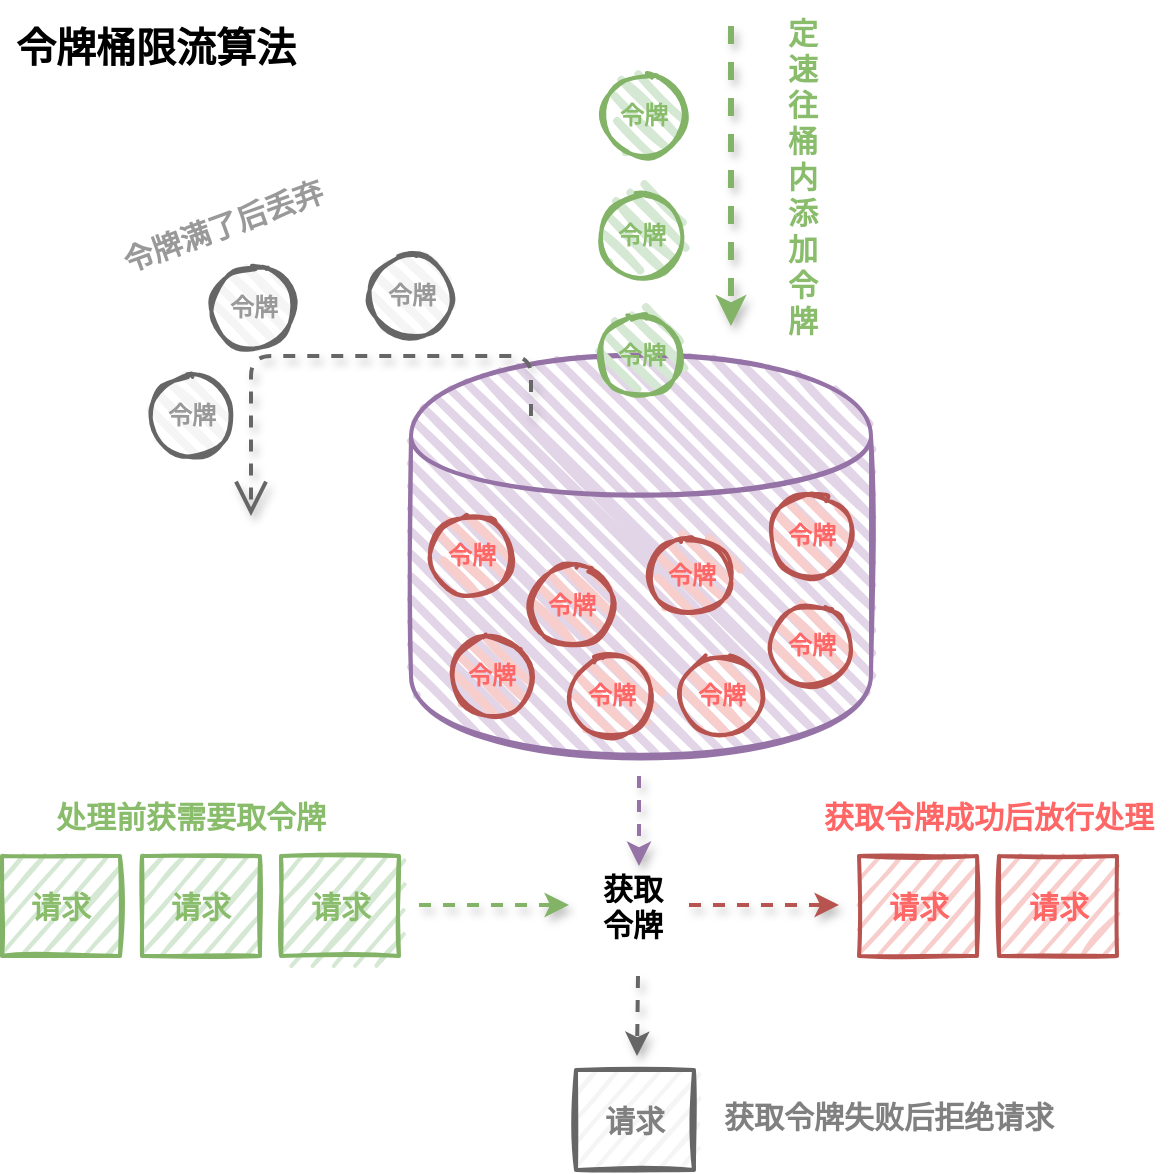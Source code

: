 <mxfile version="13.9.9" type="device"><diagram id="xVH285wSVXMirmRZ-z-4" name="第 1 页"><mxGraphModel dx="1086" dy="806" grid="1" gridSize="10" guides="1" tooltips="1" connect="1" arrows="1" fold="1" page="1" pageScale="1" pageWidth="827" pageHeight="1169" math="0" shadow="0"><root><mxCell id="0"/><mxCell id="1" parent="0"/><mxCell id="cHhpNggZChCvC7gCxWNW-1" value="" style="group" parent="1" vertex="1" connectable="0"><mxGeometry x="130" y="50" width="582.5" height="582" as="geometry"/></mxCell><mxCell id="cHhpNggZChCvC7gCxWNW-2" value="" style="shape=cylinder;whiteSpace=wrap;html=1;boundedLbl=1;backgroundOutline=1;rounded=1;strokeColor=#9673a6;strokeWidth=2;fillColor=#e1d5e7;sketch=1;fillWeight=4;hachureGap=8;hachureAngle=45;fillStyle=hachure;" parent="cHhpNggZChCvC7gCxWNW-1" vertex="1"><mxGeometry x="204.5" y="175" width="230" height="200" as="geometry"/></mxCell><mxCell id="cHhpNggZChCvC7gCxWNW-3" value="&lt;font&gt;令牌&lt;/font&gt;" style="ellipse;whiteSpace=wrap;html=1;rounded=1;strokeColor=#b85450;strokeWidth=2;fillColor=#f8cecc;sketch=1;fillWeight=4;hachureGap=8;hachureAngle=45;fillStyle=hachure;fontStyle=1;fontFamily=Comic Sans MS;fontColor=#FF6666;" parent="cHhpNggZChCvC7gCxWNW-1" vertex="1"><mxGeometry x="214.5" y="255" width="40" height="40" as="geometry"/></mxCell><mxCell id="cHhpNggZChCvC7gCxWNW-4" value="&lt;font&gt;令牌&lt;/font&gt;" style="ellipse;whiteSpace=wrap;html=1;rounded=1;strokeColor=#82b366;strokeWidth=2;fillColor=#d5e8d4;sketch=1;fillWeight=4;hachureGap=8;hachureAngle=45;fillStyle=hachure;fontStyle=1;fontFamily=Comic Sans MS;fontColor=#89BD6C;" parent="cHhpNggZChCvC7gCxWNW-1" vertex="1"><mxGeometry x="299.5" y="155" width="40" height="40" as="geometry"/></mxCell><mxCell id="cHhpNggZChCvC7gCxWNW-5" value="&lt;font&gt;令牌&lt;/font&gt;" style="ellipse;whiteSpace=wrap;html=1;rounded=1;strokeColor=#b85450;strokeWidth=2;fillColor=#f8cecc;sketch=1;fillWeight=4;hachureGap=8;hachureAngle=45;fillStyle=hachure;fontStyle=1;fontFamily=Comic Sans MS;fontColor=#FF6666;" parent="cHhpNggZChCvC7gCxWNW-1" vertex="1"><mxGeometry x="284.5" y="325" width="40" height="40" as="geometry"/></mxCell><mxCell id="cHhpNggZChCvC7gCxWNW-6" value="&lt;font&gt;令牌&lt;/font&gt;" style="ellipse;whiteSpace=wrap;html=1;rounded=1;strokeColor=#b85450;strokeWidth=2;fillColor=#f8cecc;sketch=1;fillWeight=4;hachureGap=8;hachureAngle=45;fillStyle=hachure;fontStyle=1;fontFamily=Comic Sans MS;fontColor=#FF6666;" parent="cHhpNggZChCvC7gCxWNW-1" vertex="1"><mxGeometry x="384.5" y="300" width="40" height="40" as="geometry"/></mxCell><mxCell id="cHhpNggZChCvC7gCxWNW-7" value="&lt;font&gt;令牌&lt;/font&gt;" style="ellipse;whiteSpace=wrap;html=1;rounded=1;strokeColor=#82b366;strokeWidth=2;fillColor=#d5e8d4;sketch=1;fillWeight=4;hachureGap=8;hachureAngle=45;fillStyle=hachure;fontStyle=1;fontFamily=Comic Sans MS;fontColor=#89BD6C;" parent="cHhpNggZChCvC7gCxWNW-1" vertex="1"><mxGeometry x="300.5" y="35" width="40" height="40" as="geometry"/></mxCell><mxCell id="cHhpNggZChCvC7gCxWNW-8" value="&lt;font&gt;令牌&lt;/font&gt;" style="ellipse;whiteSpace=wrap;html=1;rounded=1;strokeColor=#82b366;strokeWidth=2;fillColor=#d5e8d4;sketch=1;fillWeight=4;hachureGap=8;hachureAngle=45;fillStyle=hachure;fontStyle=1;fontFamily=Comic Sans MS;fontColor=#89BD6C;" parent="cHhpNggZChCvC7gCxWNW-1" vertex="1"><mxGeometry x="299.5" y="95" width="40" height="40" as="geometry"/></mxCell><mxCell id="cHhpNggZChCvC7gCxWNW-9" value="&lt;font&gt;令牌&lt;/font&gt;" style="ellipse;whiteSpace=wrap;html=1;rounded=1;strokeColor=#b85450;strokeWidth=2;fillColor=#f8cecc;sketch=1;fillWeight=4;hachureGap=8;hachureAngle=45;fillStyle=hachure;fontStyle=1;fontFamily=Comic Sans MS;fontColor=#FF6666;" parent="cHhpNggZChCvC7gCxWNW-1" vertex="1"><mxGeometry x="324.5" y="265" width="40" height="40" as="geometry"/></mxCell><mxCell id="cHhpNggZChCvC7gCxWNW-10" value="&lt;font&gt;令牌&lt;/font&gt;" style="ellipse;whiteSpace=wrap;html=1;rounded=1;strokeColor=#b85450;strokeWidth=2;fillColor=#f8cecc;sketch=1;fillWeight=4;hachureGap=8;hachureAngle=45;fillStyle=hachure;fontStyle=1;fontFamily=Comic Sans MS;fontColor=#FF6666;" parent="cHhpNggZChCvC7gCxWNW-1" vertex="1"><mxGeometry x="224.5" y="315" width="40" height="40" as="geometry"/></mxCell><mxCell id="cHhpNggZChCvC7gCxWNW-11" value="&lt;font&gt;令牌&lt;/font&gt;" style="ellipse;whiteSpace=wrap;html=1;rounded=1;strokeColor=#b85450;strokeWidth=2;fillColor=#f8cecc;sketch=1;fillWeight=4;hachureGap=8;hachureAngle=45;fillStyle=hachure;fontStyle=1;fontFamily=Comic Sans MS;fontColor=#FF6666;" parent="cHhpNggZChCvC7gCxWNW-1" vertex="1"><mxGeometry x="339.5" y="325" width="40" height="40" as="geometry"/></mxCell><mxCell id="cHhpNggZChCvC7gCxWNW-12" value="&lt;font&gt;令牌&lt;/font&gt;" style="ellipse;whiteSpace=wrap;html=1;rounded=1;strokeColor=#b85450;strokeWidth=2;fillColor=#f8cecc;sketch=1;fillWeight=4;hachureGap=8;hachureAngle=45;fillStyle=hachure;fontStyle=1;fontFamily=Comic Sans MS;fontColor=#FF6666;" parent="cHhpNggZChCvC7gCxWNW-1" vertex="1"><mxGeometry x="264.5" y="280" width="40" height="40" as="geometry"/></mxCell><mxCell id="cHhpNggZChCvC7gCxWNW-13" value="&lt;font&gt;令牌&lt;/font&gt;" style="ellipse;whiteSpace=wrap;html=1;rounded=1;strokeColor=#b85450;strokeWidth=2;fillColor=#f8cecc;sketch=1;fillWeight=4;hachureGap=8;hachureAngle=45;fillStyle=hachure;fontStyle=1;fontFamily=Comic Sans MS;fontColor=#FF6666;" parent="cHhpNggZChCvC7gCxWNW-1" vertex="1"><mxGeometry x="384.5" y="245" width="40" height="40" as="geometry"/></mxCell><mxCell id="cHhpNggZChCvC7gCxWNW-14" value="" style="edgeStyle=elbowEdgeStyle;elbow=vertical;endArrow=open;html=1;fontFamily=Comic Sans MS;fontColor=#FF6666;fillColor=#f5f5f5;strokeColor=#666666;dashed=1;endFill=0;shadow=1;sketch=0;jumpSize=8;endSize=13;startSize=10;strokeWidth=2;" parent="cHhpNggZChCvC7gCxWNW-1" edge="1"><mxGeometry width="50" height="50" relative="1" as="geometry"><mxPoint x="264.5" y="205" as="sourcePoint"/><mxPoint x="124.5" y="255" as="targetPoint"/><Array as="points"><mxPoint x="214.5" y="175"/></Array></mxGeometry></mxCell><mxCell id="cHhpNggZChCvC7gCxWNW-15" value="&lt;font&gt;令牌&lt;/font&gt;" style="ellipse;whiteSpace=wrap;html=1;rounded=1;strokeColor=#666666;strokeWidth=2;fillColor=#f5f5f5;sketch=1;fillWeight=4;hachureGap=8;hachureAngle=45;fillStyle=hachure;fontStyle=1;fontFamily=Comic Sans MS;fontColor=#999999;" parent="cHhpNggZChCvC7gCxWNW-1" vertex="1"><mxGeometry x="105.5" y="131" width="40" height="40" as="geometry"/></mxCell><mxCell id="cHhpNggZChCvC7gCxWNW-16" value="&lt;font&gt;令牌&lt;/font&gt;" style="ellipse;whiteSpace=wrap;html=1;rounded=1;strokeColor=#666666;strokeWidth=2;fillColor=#f5f5f5;sketch=1;fillWeight=4;hachureGap=8;hachureAngle=45;fillStyle=hachure;fontStyle=1;fontFamily=Comic Sans MS;fontColor=#999999;" parent="cHhpNggZChCvC7gCxWNW-1" vertex="1"><mxGeometry x="74.5" y="185" width="40" height="40" as="geometry"/></mxCell><mxCell id="cHhpNggZChCvC7gCxWNW-17" value="&lt;font&gt;令牌&lt;/font&gt;" style="ellipse;whiteSpace=wrap;html=1;rounded=1;strokeColor=#666666;strokeWidth=2;fillColor=#f5f5f5;sketch=1;fillWeight=4;hachureGap=8;hachureAngle=45;fillStyle=hachure;fontStyle=1;fontFamily=Comic Sans MS;fontColor=#999999;" parent="cHhpNggZChCvC7gCxWNW-1" vertex="1"><mxGeometry x="184.5" y="125" width="40" height="40" as="geometry"/></mxCell><mxCell id="cHhpNggZChCvC7gCxWNW-18" value="" style="endArrow=classic;html=1;shadow=1;dashed=1;fontFamily=Comic Sans MS;strokeWidth=3;fillColor=#d5e8d4;strokeColor=#82b366;jumpSize=8;fontColor=#89BD6C;" parent="cHhpNggZChCvC7gCxWNW-1" edge="1"><mxGeometry width="50" height="50" relative="1" as="geometry"><mxPoint x="364.5" y="10" as="sourcePoint"/><mxPoint x="364.5" y="160" as="targetPoint"/></mxGeometry></mxCell><mxCell id="cHhpNggZChCvC7gCxWNW-19" value="定&lt;br style=&quot;font-size: 15px;&quot;&gt;速&lt;br style=&quot;font-size: 15px;&quot;&gt;往&lt;br style=&quot;font-size: 15px;&quot;&gt;桶&lt;br style=&quot;font-size: 15px;&quot;&gt;内&lt;br style=&quot;font-size: 15px;&quot;&gt;添&lt;br style=&quot;font-size: 15px;&quot;&gt;加&lt;br style=&quot;font-size: 15px;&quot;&gt;令&lt;br style=&quot;font-size: 15px;&quot;&gt;牌" style="text;html=1;align=center;verticalAlign=middle;resizable=0;points=[];autosize=1;fontFamily=Comic Sans MS;fontStyle=1;fontSize=15;fontColor=#89BD6C;" parent="cHhpNggZChCvC7gCxWNW-1" vertex="1"><mxGeometry x="384.5" width="30" height="170" as="geometry"/></mxCell><mxCell id="cHhpNggZChCvC7gCxWNW-20" value="令牌满了后丢弃" style="text;html=1;align=center;verticalAlign=middle;resizable=0;points=[];autosize=1;fontSize=15;fontFamily=Comic Sans MS;fontStyle=1;rotation=-20;fontColor=#999999;" parent="cHhpNggZChCvC7gCxWNW-1" vertex="1"><mxGeometry x="49.5" y="100" width="120" height="20" as="geometry"/></mxCell><mxCell id="cHhpNggZChCvC7gCxWNW-21" value="&lt;b style=&quot;font-size: 15px;&quot;&gt;请求&lt;/b&gt;" style="whiteSpace=wrap;html=1;fontFamily=Comic Sans MS;fontSize=15;strokeWidth=2;fillColor=#d5e8d4;sketch=1;fillWeight=2;hachureGap=8;fillStyle=auto;strokeColor=#82b366;fontColor=#89BD6C;" parent="cHhpNggZChCvC7gCxWNW-1" vertex="1"><mxGeometry y="425" width="59" height="50" as="geometry"/></mxCell><mxCell id="cHhpNggZChCvC7gCxWNW-22" value="&lt;b style=&quot;font-size: 15px;&quot;&gt;请求&lt;/b&gt;" style="whiteSpace=wrap;html=1;fontFamily=Comic Sans MS;fontSize=15;strokeWidth=2;fillColor=#d5e8d4;sketch=1;fillWeight=2;hachureGap=8;fillStyle=auto;strokeColor=#82b366;fontColor=#89BD6C;" parent="cHhpNggZChCvC7gCxWNW-1" vertex="1"><mxGeometry x="70" y="425" width="59" height="50" as="geometry"/></mxCell><mxCell id="cHhpNggZChCvC7gCxWNW-23" value="&lt;b style=&quot;font-size: 15px;&quot;&gt;请求&lt;/b&gt;" style="whiteSpace=wrap;html=1;fontFamily=Comic Sans MS;fontSize=15;strokeWidth=2;fillColor=#d5e8d4;sketch=1;fillWeight=2;hachureGap=8;fillStyle=auto;strokeColor=#82b366;fontColor=#89BD6C;" parent="cHhpNggZChCvC7gCxWNW-1" vertex="1"><mxGeometry x="139.5" y="425" width="59" height="50" as="geometry"/></mxCell><mxCell id="cHhpNggZChCvC7gCxWNW-24" value="&lt;b style=&quot;font-size: 15px;&quot;&gt;请求&lt;/b&gt;" style="whiteSpace=wrap;html=1;fontFamily=Comic Sans MS;fontSize=15;strokeWidth=2;fillColor=#f8cecc;sketch=1;fillWeight=2;hachureGap=8;fillStyle=auto;strokeColor=#b85450;fontColor=#FF6666;" parent="cHhpNggZChCvC7gCxWNW-1" vertex="1"><mxGeometry x="428.5" y="425" width="59" height="50" as="geometry"/></mxCell><mxCell id="cHhpNggZChCvC7gCxWNW-25" value="&lt;b style=&quot;font-size: 15px;&quot;&gt;请求&lt;/b&gt;" style="whiteSpace=wrap;html=1;fontFamily=Comic Sans MS;fontSize=15;strokeWidth=2;fillColor=#f8cecc;sketch=1;fillWeight=2;hachureGap=8;fillStyle=auto;strokeColor=#b85450;fontColor=#FF6666;" parent="cHhpNggZChCvC7gCxWNW-1" vertex="1"><mxGeometry x="498.5" y="425" width="59" height="50" as="geometry"/></mxCell><mxCell id="cHhpNggZChCvC7gCxWNW-26" value="&lt;b style=&quot;font-size: 15px;&quot;&gt;请求&lt;/b&gt;" style="whiteSpace=wrap;html=1;fontFamily=Comic Sans MS;fontSize=15;strokeWidth=2;fillColor=#f5f5f5;sketch=1;fillWeight=2;hachureGap=8;fillStyle=auto;strokeColor=#666666;fontColor=#808080;" parent="cHhpNggZChCvC7gCxWNW-1" vertex="1"><mxGeometry x="287" y="532" width="59" height="50" as="geometry"/></mxCell><mxCell id="cHhpNggZChCvC7gCxWNW-27" value="" style="endArrow=classic;html=1;shadow=1;dashed=1;strokeWidth=2;fontFamily=Comic Sans MS;fontSize=17;fontColor=#000000;fillColor=#d5e8d4;strokeColor=#82b366;" parent="cHhpNggZChCvC7gCxWNW-1" edge="1"><mxGeometry width="50" height="50" relative="1" as="geometry"><mxPoint x="208.5" y="449.5" as="sourcePoint"/><mxPoint x="283.5" y="449.5" as="targetPoint"/></mxGeometry></mxCell><mxCell id="cHhpNggZChCvC7gCxWNW-28" value="获取&lt;br style=&quot;font-size: 15px;&quot;&gt;令牌" style="text;html=1;align=center;verticalAlign=middle;resizable=0;points=[];autosize=1;fontSize=15;fontFamily=Comic Sans MS;fontColor=#000000;fontStyle=1" parent="cHhpNggZChCvC7gCxWNW-1" vertex="1"><mxGeometry x="289.5" y="430" width="50" height="40" as="geometry"/></mxCell><mxCell id="cHhpNggZChCvC7gCxWNW-29" value="" style="endArrow=classic;html=1;shadow=1;dashed=1;strokeWidth=2;fontFamily=Comic Sans MS;fontSize=15;fontColor=#000000;fillColor=#f8cecc;strokeColor=#b85450;" parent="cHhpNggZChCvC7gCxWNW-1" edge="1"><mxGeometry width="50" height="50" relative="1" as="geometry"><mxPoint x="343.5" y="449.5" as="sourcePoint"/><mxPoint x="418.5" y="449.5" as="targetPoint"/></mxGeometry></mxCell><mxCell id="cHhpNggZChCvC7gCxWNW-30" value="" style="endArrow=classic;html=1;shadow=1;dashed=1;strokeWidth=2;fontFamily=Comic Sans MS;fontSize=17;fontColor=#000000;fillColor=#f5f5f5;strokeColor=#666666;" parent="cHhpNggZChCvC7gCxWNW-1" edge="1"><mxGeometry width="50" height="50" relative="1" as="geometry"><mxPoint x="318" y="485" as="sourcePoint"/><mxPoint x="317.5" y="525" as="targetPoint"/></mxGeometry></mxCell><mxCell id="cHhpNggZChCvC7gCxWNW-31" value="" style="endArrow=classic;html=1;shadow=1;dashed=1;strokeWidth=2;fontFamily=Comic Sans MS;fontSize=17;entryX=0.58;entryY=0;entryDx=0;entryDy=0;entryPerimeter=0;fontColor=#B5739D;fillColor=#e1d5e7;strokeColor=#9673a6;" parent="cHhpNggZChCvC7gCxWNW-1" target="cHhpNggZChCvC7gCxWNW-28" edge="1"><mxGeometry width="50" height="50" relative="1" as="geometry"><mxPoint x="318.5" y="385" as="sourcePoint"/><mxPoint x="315.5" y="425" as="targetPoint"/></mxGeometry></mxCell><mxCell id="cHhpNggZChCvC7gCxWNW-32" value="获取令牌成功后放行处理" style="text;html=1;align=center;verticalAlign=middle;resizable=0;points=[];autosize=1;fontSize=15;fontFamily=Comic Sans MS;fontStyle=1;rotation=0;fontColor=#FF6666;" parent="cHhpNggZChCvC7gCxWNW-1" vertex="1"><mxGeometry x="402.5" y="395" width="180" height="20" as="geometry"/></mxCell><mxCell id="cHhpNggZChCvC7gCxWNW-33" value="获取令牌失败后拒绝请求" style="text;html=1;align=left;verticalAlign=middle;resizable=0;points=[];autosize=1;fontSize=15;fontFamily=Comic Sans MS;fontStyle=1;rotation=0;fontColor=#808080;" parent="cHhpNggZChCvC7gCxWNW-1" vertex="1"><mxGeometry x="358.5" y="545" width="180" height="20" as="geometry"/></mxCell><mxCell id="cHhpNggZChCvC7gCxWNW-34" value="处理前获需要取令牌" style="text;html=1;align=left;verticalAlign=middle;resizable=0;points=[];autosize=1;fontSize=15;fontFamily=Comic Sans MS;fontStyle=1;rotation=0;fontColor=#89BD6C;" parent="cHhpNggZChCvC7gCxWNW-1" vertex="1"><mxGeometry x="24.5" y="395" width="150" height="20" as="geometry"/></mxCell><mxCell id="cHhpNggZChCvC7gCxWNW-35" value="令牌桶限流算法" style="text;html=1;align=left;verticalAlign=middle;resizable=0;points=[];autosize=1;fontSize=20;fontFamily=Comic Sans MS;fontStyle=1;rotation=0;" parent="cHhpNggZChCvC7gCxWNW-1" vertex="1"><mxGeometry x="4.5" y="5" width="160" height="30" as="geometry"/></mxCell></root></mxGraphModel></diagram></mxfile>